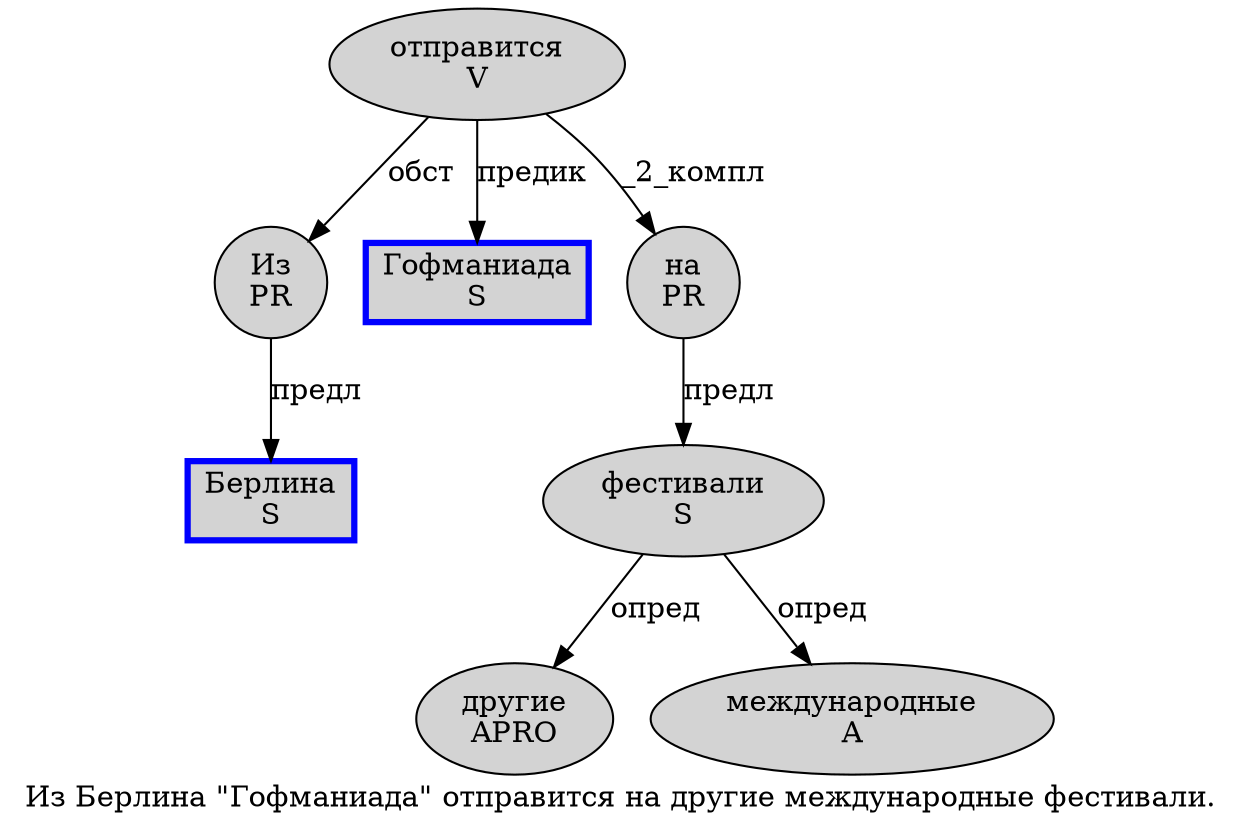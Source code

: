 digraph SENTENCE_1460 {
	graph [label="Из Берлина \"Гофманиада\" отправится на другие международные фестивали."]
	node [style=filled]
		0 [label="Из
PR" color="" fillcolor=lightgray penwidth=1 shape=ellipse]
		1 [label="Берлина
S" color=blue fillcolor=lightgray penwidth=3 shape=box]
		3 [label="Гофманиада
S" color=blue fillcolor=lightgray penwidth=3 shape=box]
		5 [label="отправится
V" color="" fillcolor=lightgray penwidth=1 shape=ellipse]
		6 [label="на
PR" color="" fillcolor=lightgray penwidth=1 shape=ellipse]
		7 [label="другие
APRO" color="" fillcolor=lightgray penwidth=1 shape=ellipse]
		8 [label="международные
A" color="" fillcolor=lightgray penwidth=1 shape=ellipse]
		9 [label="фестивали
S" color="" fillcolor=lightgray penwidth=1 shape=ellipse]
			6 -> 9 [label="предл"]
			0 -> 1 [label="предл"]
			9 -> 7 [label="опред"]
			9 -> 8 [label="опред"]
			5 -> 0 [label="обст"]
			5 -> 3 [label="предик"]
			5 -> 6 [label="_2_компл"]
}